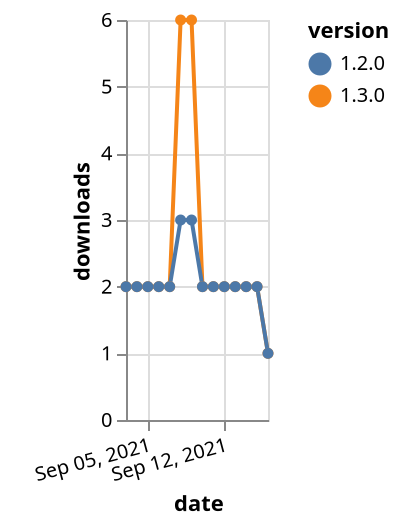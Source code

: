 {"$schema": "https://vega.github.io/schema/vega-lite/v5.json", "description": "A simple bar chart with embedded data.", "data": {"values": [{"date": "2021-09-03", "total": 2836, "delta": 2, "version": "1.3.0"}, {"date": "2021-09-04", "total": 2838, "delta": 2, "version": "1.3.0"}, {"date": "2021-09-05", "total": 2840, "delta": 2, "version": "1.3.0"}, {"date": "2021-09-06", "total": 2842, "delta": 2, "version": "1.3.0"}, {"date": "2021-09-07", "total": 2844, "delta": 2, "version": "1.3.0"}, {"date": "2021-09-08", "total": 2850, "delta": 6, "version": "1.3.0"}, {"date": "2021-09-09", "total": 2856, "delta": 6, "version": "1.3.0"}, {"date": "2021-09-10", "total": 2858, "delta": 2, "version": "1.3.0"}, {"date": "2021-09-11", "total": 2860, "delta": 2, "version": "1.3.0"}, {"date": "2021-09-12", "total": 2862, "delta": 2, "version": "1.3.0"}, {"date": "2021-09-13", "total": 2864, "delta": 2, "version": "1.3.0"}, {"date": "2021-09-14", "total": 2866, "delta": 2, "version": "1.3.0"}, {"date": "2021-09-15", "total": 2868, "delta": 2, "version": "1.3.0"}, {"date": "2021-09-16", "total": 2869, "delta": 1, "version": "1.3.0"}, {"date": "2021-09-03", "total": 2362, "delta": 2, "version": "1.2.0"}, {"date": "2021-09-04", "total": 2364, "delta": 2, "version": "1.2.0"}, {"date": "2021-09-05", "total": 2366, "delta": 2, "version": "1.2.0"}, {"date": "2021-09-06", "total": 2368, "delta": 2, "version": "1.2.0"}, {"date": "2021-09-07", "total": 2370, "delta": 2, "version": "1.2.0"}, {"date": "2021-09-08", "total": 2373, "delta": 3, "version": "1.2.0"}, {"date": "2021-09-09", "total": 2376, "delta": 3, "version": "1.2.0"}, {"date": "2021-09-10", "total": 2378, "delta": 2, "version": "1.2.0"}, {"date": "2021-09-11", "total": 2380, "delta": 2, "version": "1.2.0"}, {"date": "2021-09-12", "total": 2382, "delta": 2, "version": "1.2.0"}, {"date": "2021-09-13", "total": 2384, "delta": 2, "version": "1.2.0"}, {"date": "2021-09-14", "total": 2386, "delta": 2, "version": "1.2.0"}, {"date": "2021-09-15", "total": 2388, "delta": 2, "version": "1.2.0"}, {"date": "2021-09-16", "total": 2389, "delta": 1, "version": "1.2.0"}]}, "width": "container", "mark": {"type": "line", "point": {"filled": true}}, "encoding": {"x": {"field": "date", "type": "temporal", "timeUnit": "yearmonthdate", "title": "date", "axis": {"labelAngle": -15}}, "y": {"field": "delta", "type": "quantitative", "title": "downloads"}, "color": {"field": "version", "type": "nominal"}, "tooltip": {"field": "delta"}}}